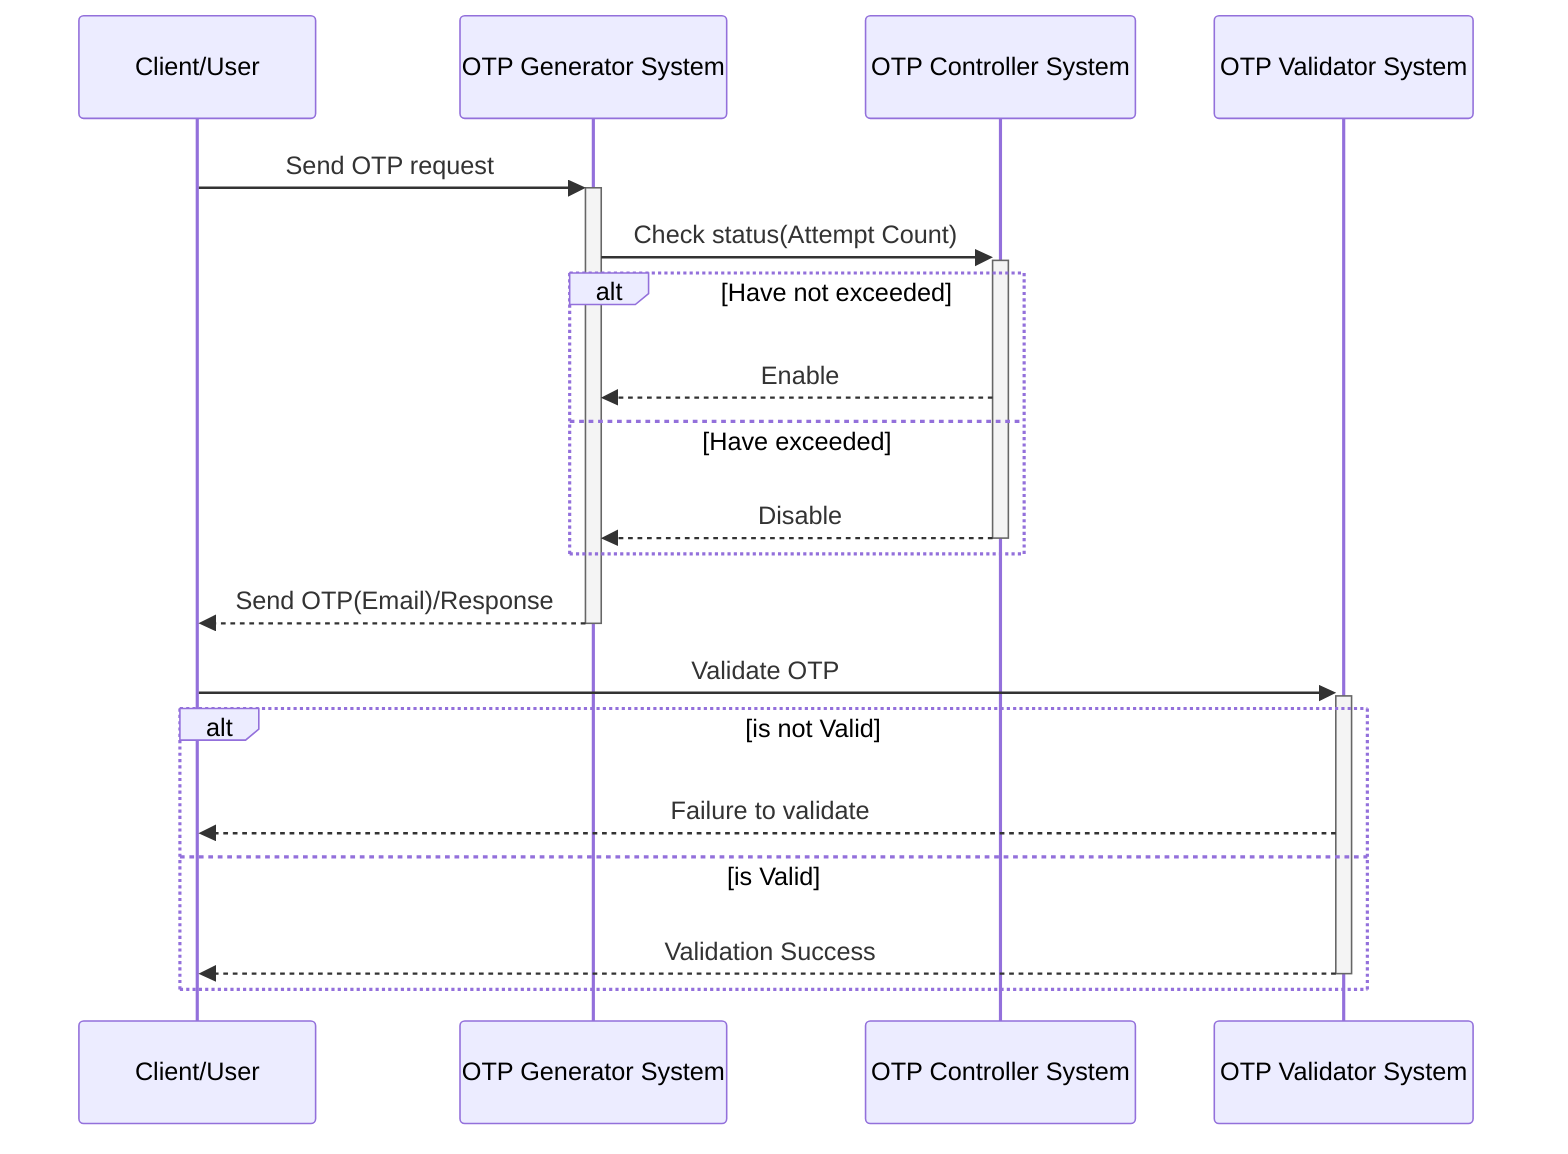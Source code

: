 sequenceDiagram
    Client/User ->>+OTP Generator System:Send OTP request
    OTP Generator System->>+OTP Controller System:Check status(Attempt Count)
    alt Have not exceeded
    OTP Controller System-->>OTP Generator System:Enable
    else Have exceeded
    OTP Controller System-->>-OTP Generator System:Disable
    end
    OTP Generator System-->>-Client/User:Send OTP(Email)/Response
    Client/User->>+OTP Validator System:Validate OTP
    alt is not Valid
    OTP Validator System-->>Client/User:Failure to validate
    else is Valid
    OTP Validator System-->>-Client/User: Validation Success
    end